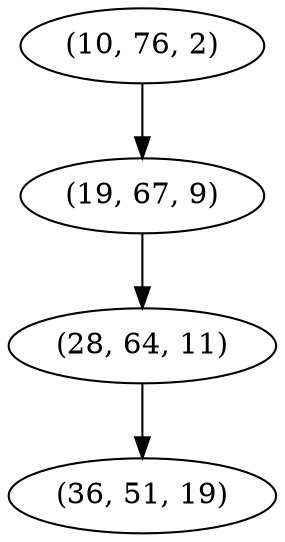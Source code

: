 digraph tree {
    "(10, 76, 2)";
    "(19, 67, 9)";
    "(28, 64, 11)";
    "(36, 51, 19)";
    "(10, 76, 2)" -> "(19, 67, 9)";
    "(19, 67, 9)" -> "(28, 64, 11)";
    "(28, 64, 11)" -> "(36, 51, 19)";
}
